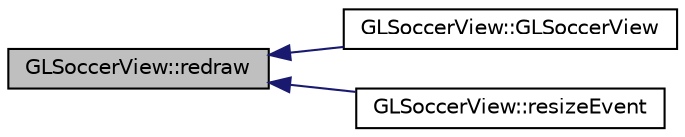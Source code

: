 digraph "GLSoccerView::redraw"
{
 // INTERACTIVE_SVG=YES
  edge [fontname="Helvetica",fontsize="10",labelfontname="Helvetica",labelfontsize="10"];
  node [fontname="Helvetica",fontsize="10",shape=record];
  rankdir="LR";
  Node1 [label="GLSoccerView::redraw",height=0.2,width=0.4,color="black", fillcolor="grey75", style="filled", fontcolor="black"];
  Node1 -> Node2 [dir="back",color="midnightblue",fontsize="10",style="solid",fontname="Helvetica"];
  Node2 [label="GLSoccerView::GLSoccerView",height=0.2,width=0.4,color="black", fillcolor="white", style="filled",URL="$da/d65/class_g_l_soccer_view.html#a0de66a4968a8f61cf21728a0ebe5c0cd"];
  Node1 -> Node3 [dir="back",color="midnightblue",fontsize="10",style="solid",fontname="Helvetica"];
  Node3 [label="GLSoccerView::resizeEvent",height=0.2,width=0.4,color="black", fillcolor="white", style="filled",URL="$da/d65/class_g_l_soccer_view.html#a5cc2de9781965b61a09596cc62fff651"];
}

